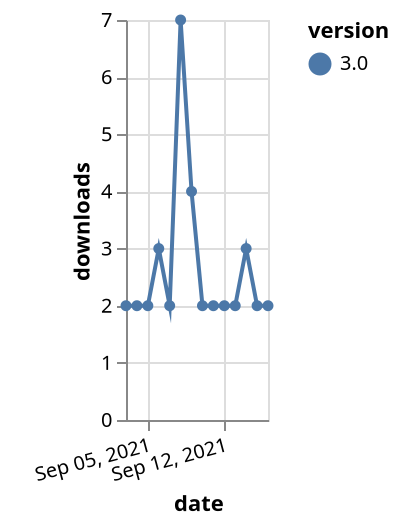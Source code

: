 {"$schema": "https://vega.github.io/schema/vega-lite/v5.json", "description": "A simple bar chart with embedded data.", "data": {"values": [{"date": "2021-09-03", "total": 3963, "delta": 2, "version": "3.0"}, {"date": "2021-09-04", "total": 3965, "delta": 2, "version": "3.0"}, {"date": "2021-09-05", "total": 3967, "delta": 2, "version": "3.0"}, {"date": "2021-09-06", "total": 3970, "delta": 3, "version": "3.0"}, {"date": "2021-09-07", "total": 3972, "delta": 2, "version": "3.0"}, {"date": "2021-09-08", "total": 3979, "delta": 7, "version": "3.0"}, {"date": "2021-09-09", "total": 3983, "delta": 4, "version": "3.0"}, {"date": "2021-09-10", "total": 3985, "delta": 2, "version": "3.0"}, {"date": "2021-09-11", "total": 3987, "delta": 2, "version": "3.0"}, {"date": "2021-09-12", "total": 3989, "delta": 2, "version": "3.0"}, {"date": "2021-09-13", "total": 3991, "delta": 2, "version": "3.0"}, {"date": "2021-09-14", "total": 3994, "delta": 3, "version": "3.0"}, {"date": "2021-09-15", "total": 3996, "delta": 2, "version": "3.0"}, {"date": "2021-09-16", "total": 3998, "delta": 2, "version": "3.0"}]}, "width": "container", "mark": {"type": "line", "point": {"filled": true}}, "encoding": {"x": {"field": "date", "type": "temporal", "timeUnit": "yearmonthdate", "title": "date", "axis": {"labelAngle": -15}}, "y": {"field": "delta", "type": "quantitative", "title": "downloads"}, "color": {"field": "version", "type": "nominal"}, "tooltip": {"field": "delta"}}}